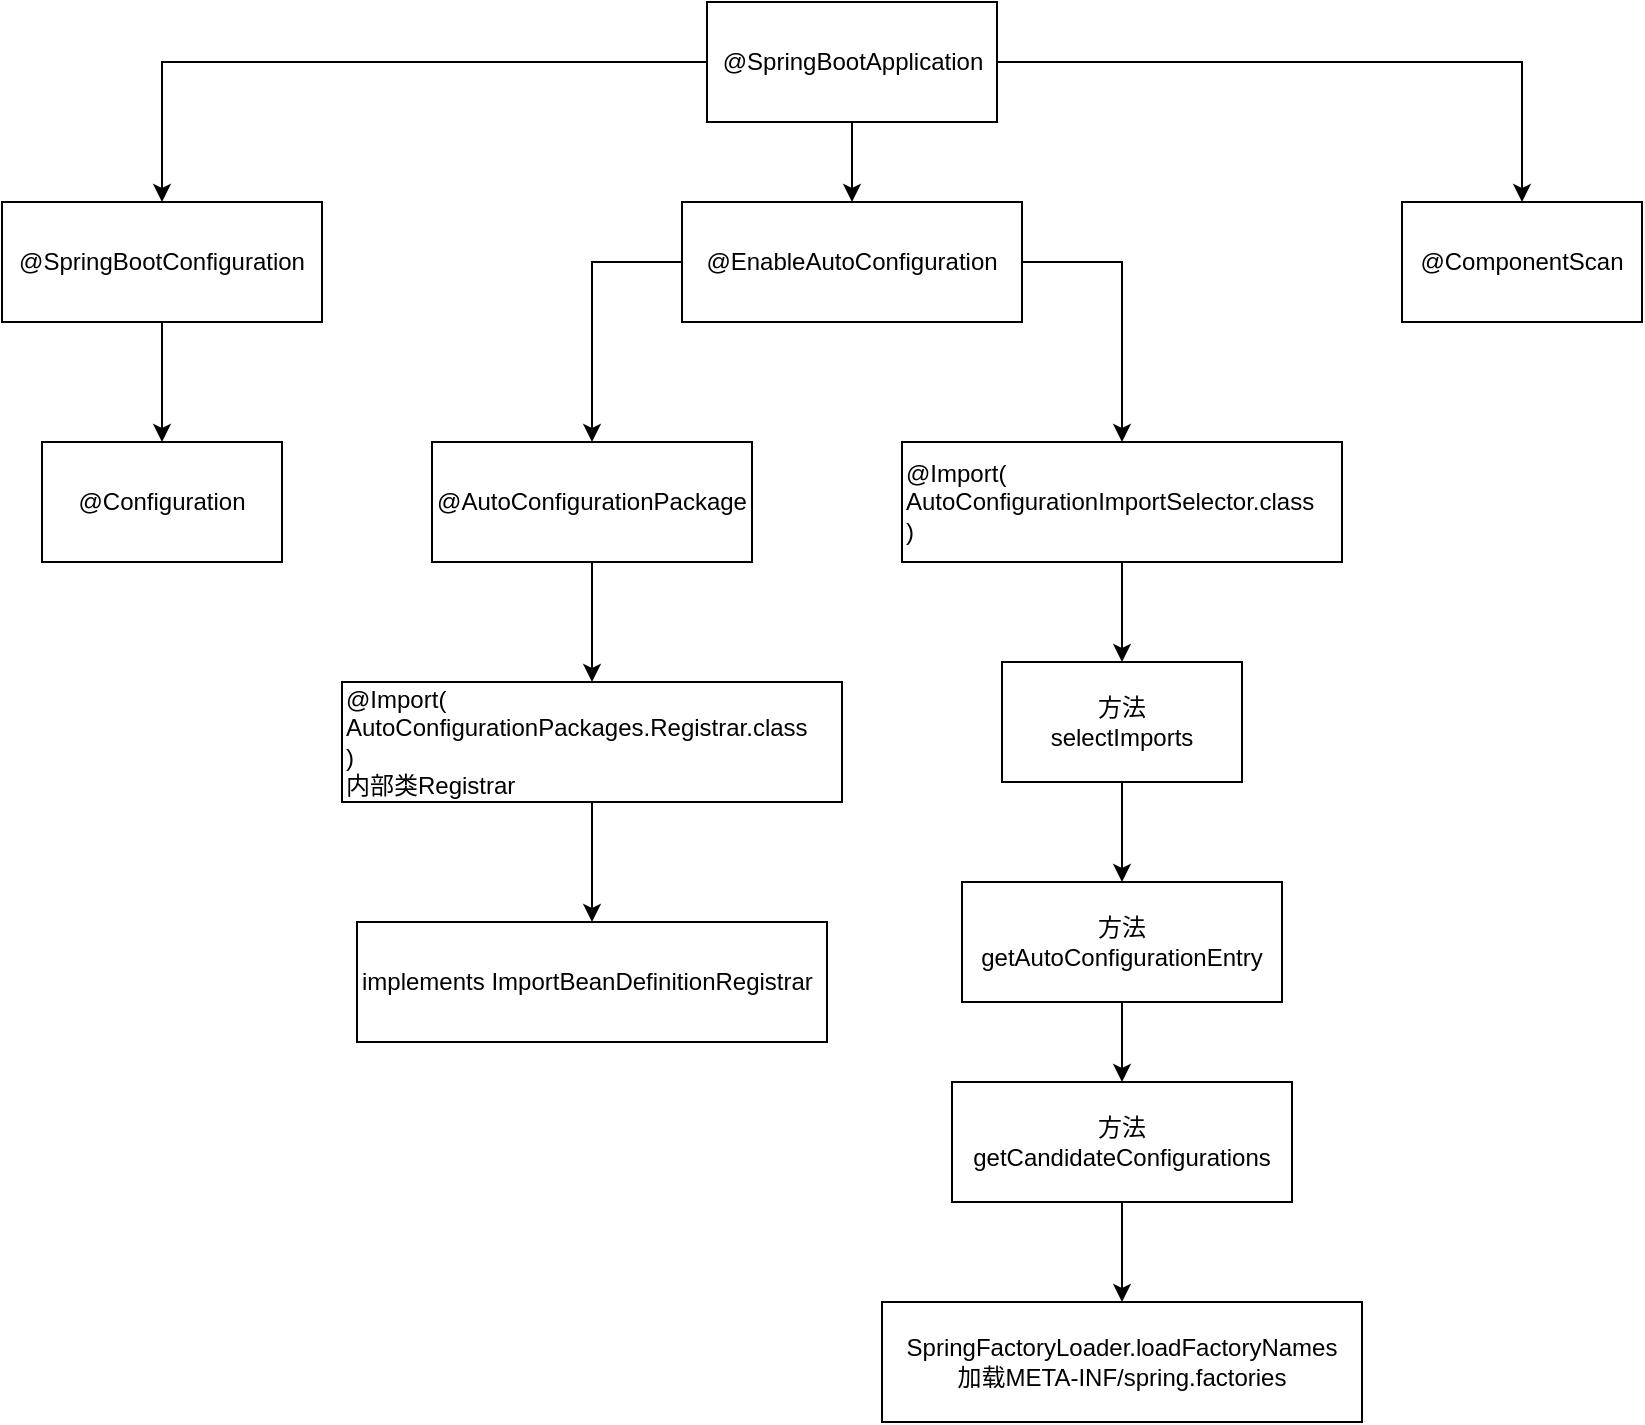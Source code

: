 <mxfile version="12.2.4"><diagram id="kqersrI5_Vpr1tF_kuet"><mxGraphModel dx="806" dy="490" grid="1" gridSize="10" guides="1" tooltips="1" connect="1" arrows="1" fold="1" page="1" pageScale="1" pageWidth="827" pageHeight="1169" math="0" shadow="0"><root><mxCell id="0"/><mxCell id="1" parent="0"/><mxCell id="6" style="edgeStyle=orthogonalEdgeStyle;rounded=0;orthogonalLoop=1;jettySize=auto;html=1;exitX=0;exitY=0.5;exitDx=0;exitDy=0;entryX=0.5;entryY=0;entryDx=0;entryDy=0;" edge="1" parent="1" source="2" target="3"><mxGeometry relative="1" as="geometry"/></mxCell><mxCell id="7" style="edgeStyle=orthogonalEdgeStyle;rounded=0;orthogonalLoop=1;jettySize=auto;html=1;exitX=0.5;exitY=1;exitDx=0;exitDy=0;entryX=0.5;entryY=0;entryDx=0;entryDy=0;" edge="1" parent="1" source="2" target="4"><mxGeometry relative="1" as="geometry"/></mxCell><mxCell id="8" style="edgeStyle=orthogonalEdgeStyle;rounded=0;orthogonalLoop=1;jettySize=auto;html=1;exitX=1;exitY=0.5;exitDx=0;exitDy=0;" edge="1" parent="1" source="2" target="5"><mxGeometry relative="1" as="geometry"/></mxCell><mxCell id="2" value="@SpringBootApplication" style="rounded=0;whiteSpace=wrap;html=1;" vertex="1" parent="1"><mxGeometry x="402.5" y="20" width="145" height="60" as="geometry"/></mxCell><mxCell id="10" style="edgeStyle=orthogonalEdgeStyle;rounded=0;orthogonalLoop=1;jettySize=auto;html=1;exitX=0.5;exitY=1;exitDx=0;exitDy=0;entryX=0.5;entryY=0;entryDx=0;entryDy=0;" edge="1" parent="1" source="3" target="9"><mxGeometry relative="1" as="geometry"/></mxCell><mxCell id="3" value="@SpringBootConfiguration" style="rounded=0;whiteSpace=wrap;html=1;" vertex="1" parent="1"><mxGeometry x="50" y="120" width="160" height="60" as="geometry"/></mxCell><mxCell id="13" style="edgeStyle=orthogonalEdgeStyle;rounded=0;orthogonalLoop=1;jettySize=auto;html=1;exitX=0;exitY=0.5;exitDx=0;exitDy=0;" edge="1" parent="1" source="4" target="11"><mxGeometry relative="1" as="geometry"/></mxCell><mxCell id="14" style="edgeStyle=orthogonalEdgeStyle;rounded=0;orthogonalLoop=1;jettySize=auto;html=1;exitX=1;exitY=0.5;exitDx=0;exitDy=0;" edge="1" parent="1" source="4" target="12"><mxGeometry relative="1" as="geometry"/></mxCell><mxCell id="4" value="@EnableAutoConfiguration" style="rounded=0;whiteSpace=wrap;html=1;" vertex="1" parent="1"><mxGeometry x="390" y="120" width="170" height="60" as="geometry"/></mxCell><mxCell id="5" value="@ComponentScan" style="rounded=0;whiteSpace=wrap;html=1;" vertex="1" parent="1"><mxGeometry x="750" y="120" width="120" height="60" as="geometry"/></mxCell><mxCell id="9" value="@Configuration" style="rounded=0;whiteSpace=wrap;html=1;" vertex="1" parent="1"><mxGeometry x="70" y="240" width="120" height="60" as="geometry"/></mxCell><mxCell id="24" style="edgeStyle=orthogonalEdgeStyle;rounded=0;orthogonalLoop=1;jettySize=auto;html=1;exitX=0.5;exitY=1;exitDx=0;exitDy=0;entryX=0.5;entryY=0;entryDx=0;entryDy=0;" edge="1" parent="1" source="11" target="23"><mxGeometry relative="1" as="geometry"/></mxCell><mxCell id="11" value="@AutoConfigurationPackage" style="rounded=0;whiteSpace=wrap;html=1;" vertex="1" parent="1"><mxGeometry x="265" y="240" width="160" height="60" as="geometry"/></mxCell><mxCell id="16" style="edgeStyle=orthogonalEdgeStyle;rounded=0;orthogonalLoop=1;jettySize=auto;html=1;exitX=0.5;exitY=1;exitDx=0;exitDy=0;entryX=0.5;entryY=0;entryDx=0;entryDy=0;" edge="1" parent="1" source="12" target="15"><mxGeometry relative="1" as="geometry"/></mxCell><mxCell id="12" value="@Import(&lt;br&gt;AutoConfigurationImportSelector.class&lt;br&gt;)" style="rounded=0;whiteSpace=wrap;html=1;align=left;" vertex="1" parent="1"><mxGeometry x="500" y="240" width="220" height="60" as="geometry"/></mxCell><mxCell id="18" style="edgeStyle=orthogonalEdgeStyle;rounded=0;orthogonalLoop=1;jettySize=auto;html=1;exitX=0.5;exitY=1;exitDx=0;exitDy=0;entryX=0.5;entryY=0;entryDx=0;entryDy=0;" edge="1" parent="1" source="15" target="17"><mxGeometry relative="1" as="geometry"/></mxCell><mxCell id="15" value="方法&lt;br&gt;selectImports" style="rounded=0;whiteSpace=wrap;html=1;" vertex="1" parent="1"><mxGeometry x="550" y="350" width="120" height="60" as="geometry"/></mxCell><mxCell id="20" style="edgeStyle=orthogonalEdgeStyle;rounded=0;orthogonalLoop=1;jettySize=auto;html=1;exitX=0.5;exitY=1;exitDx=0;exitDy=0;entryX=0.5;entryY=0;entryDx=0;entryDy=0;" edge="1" parent="1" source="17" target="19"><mxGeometry relative="1" as="geometry"/></mxCell><mxCell id="17" value="方法getAutoConfigurationEntry" style="rounded=0;whiteSpace=wrap;html=1;" vertex="1" parent="1"><mxGeometry x="530" y="460" width="160" height="60" as="geometry"/></mxCell><mxCell id="22" style="edgeStyle=orthogonalEdgeStyle;rounded=0;orthogonalLoop=1;jettySize=auto;html=1;exitX=0.5;exitY=1;exitDx=0;exitDy=0;entryX=0.5;entryY=0;entryDx=0;entryDy=0;" edge="1" parent="1" source="19" target="21"><mxGeometry relative="1" as="geometry"/></mxCell><mxCell id="19" value="方法&lt;br&gt;getCandidateConfigurations" style="rounded=0;whiteSpace=wrap;html=1;" vertex="1" parent="1"><mxGeometry x="525" y="560" width="170" height="60" as="geometry"/></mxCell><mxCell id="21" value="SpringFactoryLoader.loadFactoryNames&lt;br&gt;加载META-INF/spring.factories" style="rounded=0;whiteSpace=wrap;html=1;" vertex="1" parent="1"><mxGeometry x="490" y="670" width="240" height="60" as="geometry"/></mxCell><mxCell id="26" style="edgeStyle=orthogonalEdgeStyle;rounded=0;orthogonalLoop=1;jettySize=auto;html=1;exitX=0.5;exitY=1;exitDx=0;exitDy=0;entryX=0.5;entryY=0;entryDx=0;entryDy=0;" edge="1" parent="1" source="23" target="25"><mxGeometry relative="1" as="geometry"/></mxCell><mxCell id="23" value="&lt;div&gt;@Import(&lt;/div&gt;&lt;div&gt;AutoConfigurationPackages.Registrar.class&lt;/div&gt;&lt;div&gt;)&lt;/div&gt;&lt;div&gt;内部类Registrar&lt;/div&gt;" style="rounded=0;whiteSpace=wrap;html=1;align=left;" vertex="1" parent="1"><mxGeometry x="220" y="360" width="250" height="60" as="geometry"/></mxCell><mxCell id="25" value="implements ImportBeanDefinitionRegistrar" style="rounded=0;whiteSpace=wrap;html=1;align=left;" vertex="1" parent="1"><mxGeometry x="227.5" y="480" width="235" height="60" as="geometry"/></mxCell></root></mxGraphModel></diagram></mxfile>